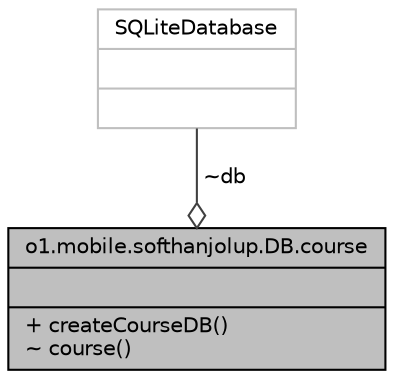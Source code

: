 digraph "o1.mobile.softhanjolup.DB.course"
{
 // LATEX_PDF_SIZE
  edge [fontname="Helvetica",fontsize="10",labelfontname="Helvetica",labelfontsize="10"];
  node [fontname="Helvetica",fontsize="10",shape=record];
  Node1 [label="{o1.mobile.softhanjolup.DB.course\n||+ createCourseDB()\l~ course()\l}",height=0.2,width=0.4,color="black", fillcolor="grey75", style="filled", fontcolor="black",tooltip=" "];
  Node2 -> Node1 [color="grey25",fontsize="10",style="solid",label=" ~db" ,arrowhead="odiamond",fontname="Helvetica"];
  Node2 [label="{SQLiteDatabase\n||}",height=0.2,width=0.4,color="grey75", fillcolor="white", style="filled",tooltip=" "];
}
